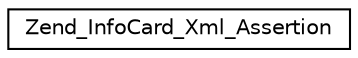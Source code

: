 digraph G
{
  edge [fontname="Helvetica",fontsize="10",labelfontname="Helvetica",labelfontsize="10"];
  node [fontname="Helvetica",fontsize="10",shape=record];
  rankdir="LR";
  Node1 [label="Zend_InfoCard_Xml_Assertion",height=0.2,width=0.4,color="black", fillcolor="white", style="filled",URL="$class_zend___info_card___xml___assertion.html"];
}
